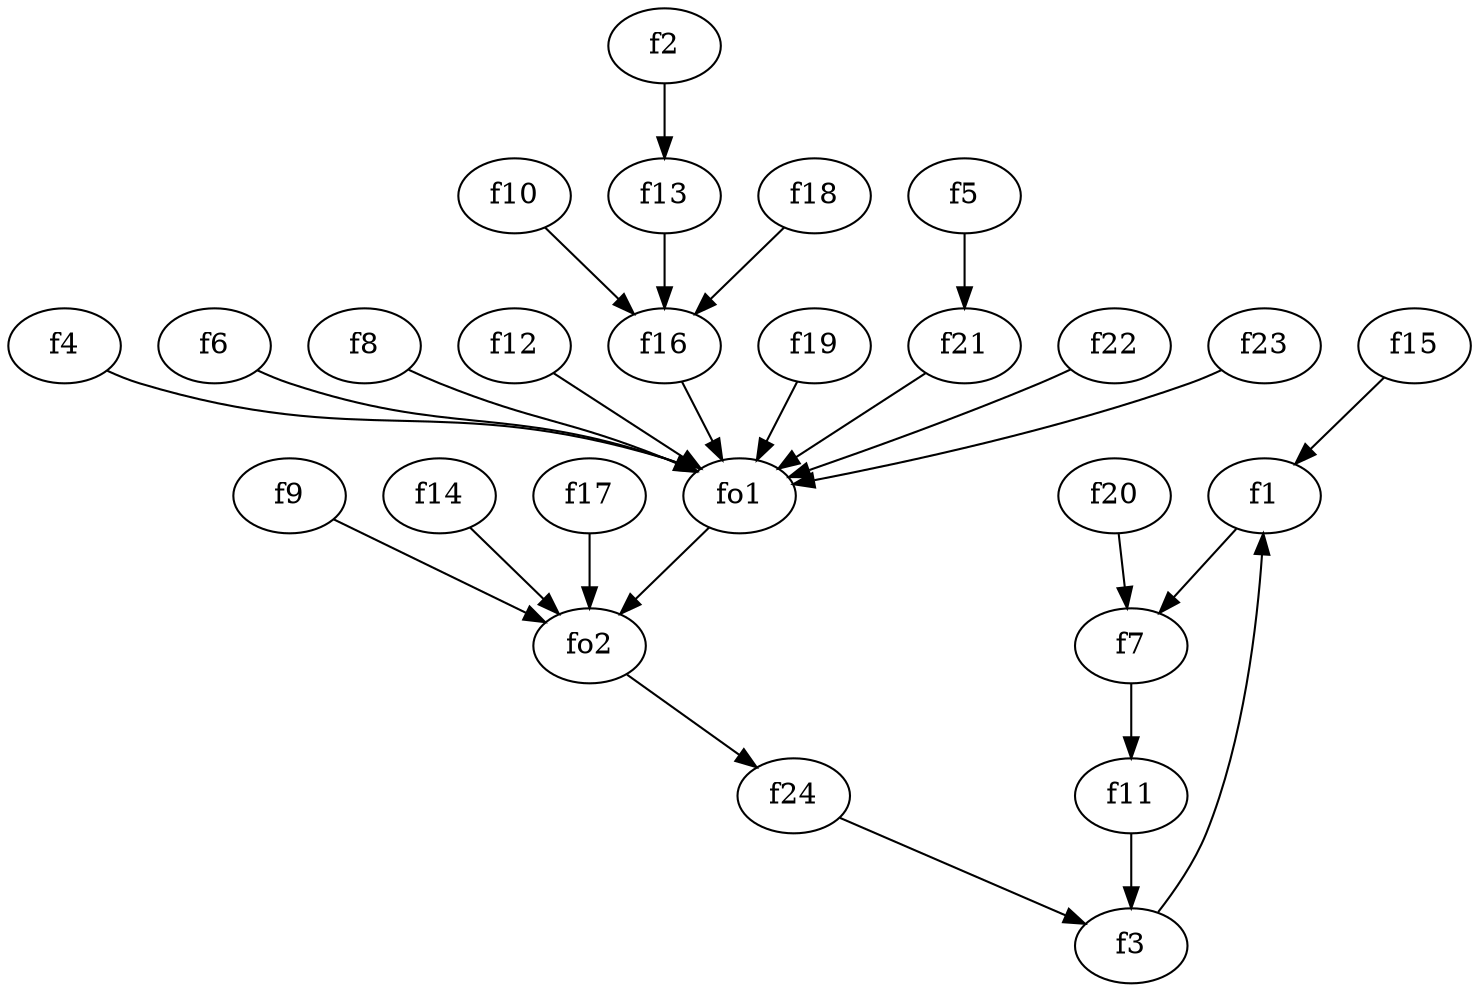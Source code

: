 strict digraph  {
f1;
f2;
f3;
f4;
f5;
f6;
f7;
f8;
f9;
f10;
f11;
f12;
f13;
f14;
f15;
f16;
f17;
f18;
f19;
f20;
f21;
f22;
f23;
f24;
fo1;
fo2;
f1 -> f7  [weight=2];
f2 -> f13  [weight=2];
f3 -> f1  [weight=2];
f4 -> fo1  [weight=2];
f5 -> f21  [weight=2];
f6 -> fo1  [weight=2];
f7 -> f11  [weight=2];
f8 -> fo1  [weight=2];
f9 -> fo2  [weight=2];
f10 -> f16  [weight=2];
f11 -> f3  [weight=2];
f12 -> fo1  [weight=2];
f13 -> f16  [weight=2];
f14 -> fo2  [weight=2];
f15 -> f1  [weight=2];
f16 -> fo1  [weight=2];
f17 -> fo2  [weight=2];
f18 -> f16  [weight=2];
f19 -> fo1  [weight=2];
f20 -> f7  [weight=2];
f21 -> fo1  [weight=2];
f22 -> fo1  [weight=2];
f23 -> fo1  [weight=2];
f24 -> f3  [weight=2];
fo1 -> fo2  [weight=2];
fo2 -> f24  [weight=2];
}

